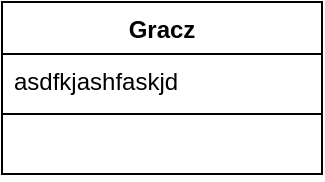 <mxfile version="15.9.1" type="github">
  <diagram id="-uM2kMrM7wrdm4pAzcYW" name="Page-1">
    <mxGraphModel dx="981" dy="508" grid="1" gridSize="10" guides="1" tooltips="1" connect="1" arrows="1" fold="1" page="1" pageScale="1" pageWidth="827" pageHeight="1169" math="0" shadow="0">
      <root>
        <mxCell id="0" />
        <mxCell id="1" parent="0" />
        <mxCell id="Sx90NT7p0mYjdy6uf3Cb-1" value="Gracz" style="swimlane;fontStyle=1;align=center;verticalAlign=top;childLayout=stackLayout;horizontal=1;startSize=26;horizontalStack=0;resizeParent=1;resizeParentMax=0;resizeLast=0;collapsible=1;marginBottom=0;" vertex="1" parent="1">
          <mxGeometry x="250" y="150" width="160" height="86" as="geometry" />
        </mxCell>
        <mxCell id="Sx90NT7p0mYjdy6uf3Cb-2" value="asdfkjashfaskjd" style="text;strokeColor=none;fillColor=none;align=left;verticalAlign=top;spacingLeft=4;spacingRight=4;overflow=hidden;rotatable=0;points=[[0,0.5],[1,0.5]];portConstraint=eastwest;" vertex="1" parent="Sx90NT7p0mYjdy6uf3Cb-1">
          <mxGeometry y="26" width="160" height="26" as="geometry" />
        </mxCell>
        <mxCell id="Sx90NT7p0mYjdy6uf3Cb-3" value="" style="line;strokeWidth=1;fillColor=none;align=left;verticalAlign=middle;spacingTop=-1;spacingLeft=3;spacingRight=3;rotatable=0;labelPosition=right;points=[];portConstraint=eastwest;" vertex="1" parent="Sx90NT7p0mYjdy6uf3Cb-1">
          <mxGeometry y="52" width="160" height="8" as="geometry" />
        </mxCell>
        <mxCell id="Sx90NT7p0mYjdy6uf3Cb-4" value=" " style="text;strokeColor=none;fillColor=none;align=left;verticalAlign=top;spacingLeft=4;spacingRight=4;overflow=hidden;rotatable=0;points=[[0,0.5],[1,0.5]];portConstraint=eastwest;" vertex="1" parent="Sx90NT7p0mYjdy6uf3Cb-1">
          <mxGeometry y="60" width="160" height="26" as="geometry" />
        </mxCell>
      </root>
    </mxGraphModel>
  </diagram>
</mxfile>
